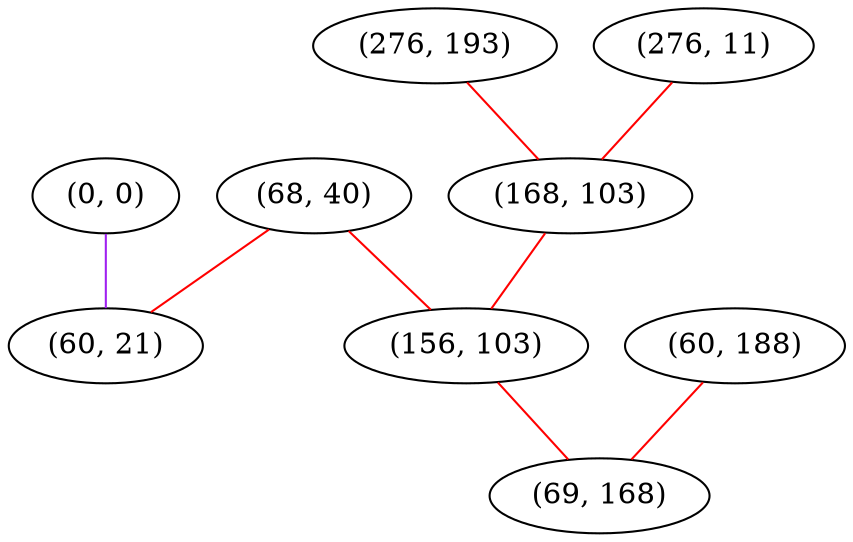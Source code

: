 graph "" {
"(0, 0)";
"(68, 40)";
"(60, 188)";
"(276, 193)";
"(276, 11)";
"(60, 21)";
"(168, 103)";
"(156, 103)";
"(69, 168)";
"(0, 0)" -- "(60, 21)"  [color=purple, key=0, weight=4];
"(68, 40)" -- "(60, 21)"  [color=red, key=0, weight=1];
"(68, 40)" -- "(156, 103)"  [color=red, key=0, weight=1];
"(60, 188)" -- "(69, 168)"  [color=red, key=0, weight=1];
"(276, 193)" -- "(168, 103)"  [color=red, key=0, weight=1];
"(276, 11)" -- "(168, 103)"  [color=red, key=0, weight=1];
"(168, 103)" -- "(156, 103)"  [color=red, key=0, weight=1];
"(156, 103)" -- "(69, 168)"  [color=red, key=0, weight=1];
}
